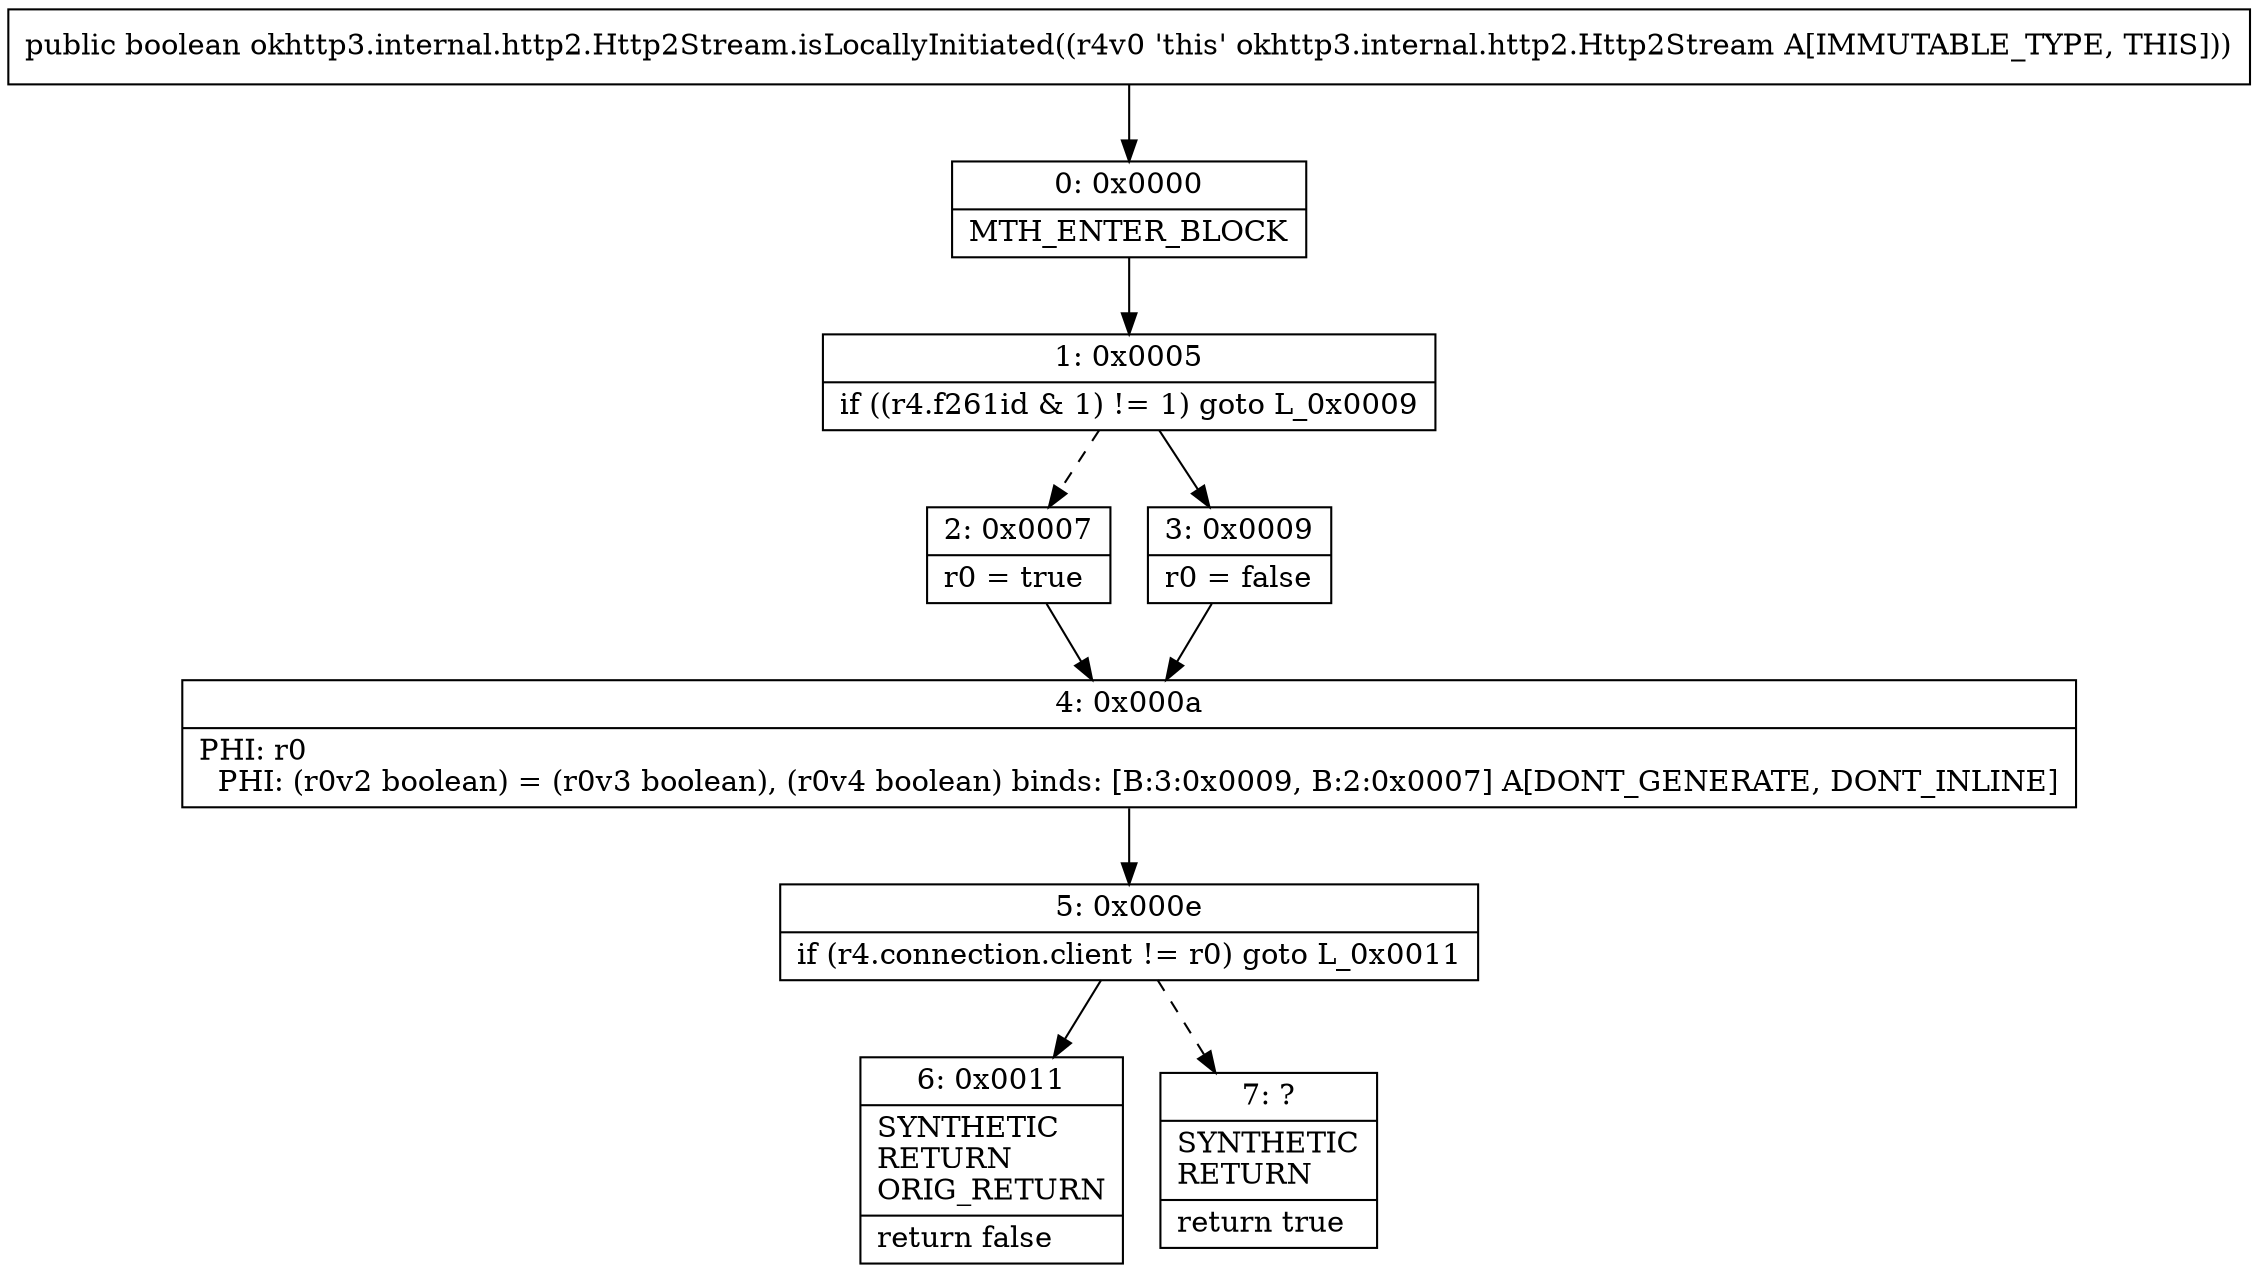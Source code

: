 digraph "CFG forokhttp3.internal.http2.Http2Stream.isLocallyInitiated()Z" {
Node_0 [shape=record,label="{0\:\ 0x0000|MTH_ENTER_BLOCK\l}"];
Node_1 [shape=record,label="{1\:\ 0x0005|if ((r4.f261id & 1) != 1) goto L_0x0009\l}"];
Node_2 [shape=record,label="{2\:\ 0x0007|r0 = true\l}"];
Node_3 [shape=record,label="{3\:\ 0x0009|r0 = false\l}"];
Node_4 [shape=record,label="{4\:\ 0x000a|PHI: r0 \l  PHI: (r0v2 boolean) = (r0v3 boolean), (r0v4 boolean) binds: [B:3:0x0009, B:2:0x0007] A[DONT_GENERATE, DONT_INLINE]\l}"];
Node_5 [shape=record,label="{5\:\ 0x000e|if (r4.connection.client != r0) goto L_0x0011\l}"];
Node_6 [shape=record,label="{6\:\ 0x0011|SYNTHETIC\lRETURN\lORIG_RETURN\l|return false\l}"];
Node_7 [shape=record,label="{7\:\ ?|SYNTHETIC\lRETURN\l|return true\l}"];
MethodNode[shape=record,label="{public boolean okhttp3.internal.http2.Http2Stream.isLocallyInitiated((r4v0 'this' okhttp3.internal.http2.Http2Stream A[IMMUTABLE_TYPE, THIS])) }"];
MethodNode -> Node_0;
Node_0 -> Node_1;
Node_1 -> Node_2[style=dashed];
Node_1 -> Node_3;
Node_2 -> Node_4;
Node_3 -> Node_4;
Node_4 -> Node_5;
Node_5 -> Node_6;
Node_5 -> Node_7[style=dashed];
}

